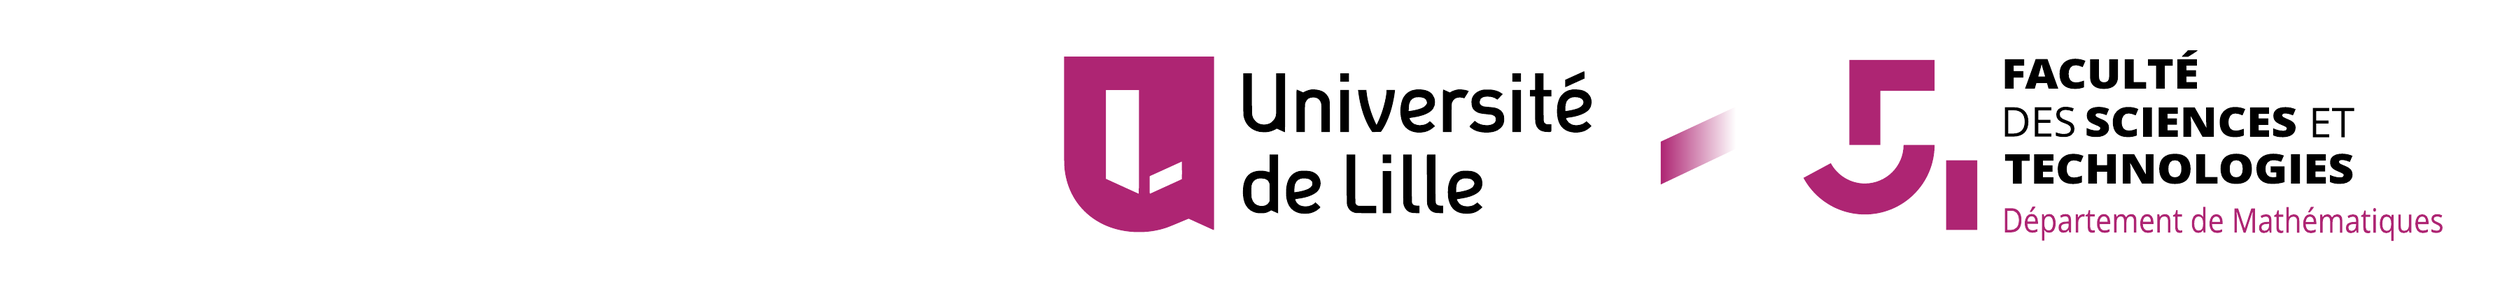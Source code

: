 % vectorisé par : Kroum Tzanev
% à partir du fichier PNG officiel
% date : 28 décembre 2014 (modifié le 2 décembre 2017)
\usetikzlibrary{svg.path}

\definecolor{hibiscusuniv}{rgb}{0.682,0.145, 0.451} % = #AE2573

\begin{tikzpicture}[x=1pt,y=1pt]
  % Logos et noms (sans zone de protection) 25.02 cm x 3.19 cm = 712pt x 90.8pt (1cm = 28.453pt)
  % \fill[yellow] (0,0) rectangle (712,90.8);

  % zone de protection = 1.36cm = 38.7pt (1cm = 28.453pt) autour du logo
  % \path (-38.7,-38.7) rectangle (750.7, 129.5);
  % J'ai réduit cette zone de protection de moitié.
  % zone de protection = 0.68cm = 19.35pt (1cm = 28.453pt) autour du logo
  \path (-19.35,-19.35) rectangle (731.35, 110.15);

  \begin{scope}[black]
    % le logo
    \fill[hibiscusuniv] svg {M0.0 63.83 c0.0 -26.84 0.03 -29.04 0.35 -31.68 1.52 -12.39 8.5 -22.41 19.45 -27.9 10.16 -5.1 23.69 -5.65 34.55 -1.42 0.77 0.3 3.09 1.26 5.15 2.12 2.06 0.87 4.0 1.68 4.3 1.8 l0.55 0.22 3.7 -1.69 c2.04 -0.93 4.94 -2.25 6.45 -2.94 1.51 -0.7 2.81 -1.28 2.88 -1.31 0.09 -0.04 0.12 8.97 0.12 44.86 l0.0 44.91 -38.75 0.0 -38.75 0.0 0.0 -26.97z m38.7 -17.14 c0.0 -21.49 -0.03 -26.9 -0.12 -26.86 -0.07 0.03 -2.76 1.25 -5.98 2.72 -3.22 1.47 -7.0 3.2 -8.4 3.84 l-2.55 1.16 -0.03 23.03 -0.02 23.02 8.55 0.0 8.55 0.0 0.0 -26.91z m22.13 -19.3 c-0.05 -0.04 -2.91 -1.36 -6.38 -2.94 -3.46 -1.58 -7.13 -3.25 -8.15 -3.72 -1.02 -0.47 -1.91 -0.87 -1.97 -0.9 -0.1 -0.04 -0.13 0.91 -0.13 4.55 l0.0 4.59 1.13 0.51 c0.61 0.28 2.76 1.26 4.77 2.17 2.01 0.92 4.93 2.25 6.5 2.97 1.57 0.71 3.17 1.44 3.55 1.62 l0.7 0.33 0.03 -4.56 c0.01 -2.5 -0.01 -4.58 -0.05 -4.62z};

    % Université de Lille
    \fill svg {M 92.53 71.68 c 0 -5.8 0.06 -10.88 0.12 -11.31 c 0.06 -0.41 0.28 -1.25 0.48 -1.86 c 1.13 -3.38 3.94 -5.81 7.61 -6.56 c 1.22 -0.25 3.54 -0.3 4.69 -0.1 c 1.1 0.19 2.53 0.68 3.54 1.23 l 0.93 0.49 l 2.01 -0.93 c 1.12 -0.52 2.06 -0.92 2.13 -0.92 c 0.05 0 0.08 6.86 0.08 15.24 l 0 15.24 l -2.28 0 l -2.28 0 l 0 -10.58 c 0 -9.14 -0.02 -10.69 -0.18 -11.32 c -0.74 -2.9 -3 -4.62 -6.06 -4.62 c -3.06 0 -5.22 1.61 -6.08 4.52 c -0.19 0.64 -0.22 1.68 -0.26 11.36 l -0.03 10.64 l -2.22 0 l -2.21 0 l 0.01 -10.52 z M 127.45 73.8 c -0.98 -0.16 -2.57 -0.7 -3.3 -1.14 l -0.65 -0.38 l -1.52 0.69 c -0.84 0.38 -1.63 0.73 -1.75 0.77 c -0.23 0.07 -0.23 -0.19 -0.23 -10.91 l 0 -10.99 l 2.15 0 l 2.16 0 l 0.03 7.3 c 0.04 7.26 0.04 7.28 0.32 7.95 c 0.74 1.85 1.93 2.63 4.04 2.64 c 1.74 0.01 2.96 -0.68 3.66 -2.09 c 0.2 -0.41 0.42 -1.07 0.48 -1.46 c 0.07 -0.41 0.12 -3.65 0.12 -7.52 l 0 -6.82 l 2.16 0 l 2.17 0 l -0.05 8.02 c -0.04 7.25 -0.06 8.08 -0.25 8.72 c -0.55 1.85 -1.93 3.52 -3.55 4.3 c -1.62 0.78 -4.31 1.19 -5.99 0.92 z M 142.68 80.04 l 0 -2.16 l 2.22 0 l 2.22 0 l 0 2.16 l 0 2.16 l -2.22 0 l -2.22 0 l 0 -2.16 z M 142.68 62.7 l 0 -10.86 l 2.22 0 l 2.22 0 l 0 10.86 l 0 10.86 l -2.22 0 l -2.22 0 l 0 -10.86 z M 151.86 73.12 c 0.49 -3.64 0.78 -5.22 1.45 -7.9 c 1.25 -4.94 3.11 -9.37 5.35 -12.7 l 0.47 -0.68 l 2.25 0.02 l 2.24 0.04 l 0.76 1.14 c 1.52 2.28 3.38 6.47 4.39 9.9 c 0.83 2.82 1.67 6.76 1.93 9.06 c 0.04 0.36 0.1 0.86 0.13 1.12 l 0.07 0.44 l -2.17 0 l -2.17 0 l -0.01 -0.5 c 0 -0.29 -0.02 -0.62 -0.05 -0.76 c -0.02 -0.13 -0.1 -0.72 -0.18 -1.32 c -0.54 -4.26 -2.54 -10.7 -4.58 -14.74 l -0.41 -0.82 l -0.58 1.24 c -2.38 5.09 -4.13 11.23 -4.57 16.04 l -0.08 0.86 l -2.15 0 l -2.15 0 l 0.06 -0.44 z M 181.44 73.78 c -2.62 -0.3 -4.8 -1.7 -6.12 -3.93 c -1.92 -3.24 -2.2 -9.23 -0.6 -13.09 c 1.46 -3.56 5.06 -5.53 9.54 -5.22 c 2.72 0.19 4.46 0.92 6.58 2.74 l 0.69 0.6 l -0.63 0.64 c -0.35 0.36 -0.95 0.92 -1.32 1.26 l -0.7 0.6 l -0.56 -0.5 c -1.09 -0.96 -2.24 -1.39 -4.06 -1.51 c -2.68 -0.18 -4.64 0.8 -5.59 2.78 c -0.19 0.41 -0.35 0.79 -0.35 0.85 c 0 0.06 0.55 0.18 1.24 0.27 c 2.89 0.35 6.05 1.19 7.77 2.06 c 2.94 1.48 4.19 3.29 4.19 6.05 c 0 2.9 -1.85 5.23 -4.79 6.05 c -1.56 0.43 -3.5 0.56 -5.29 0.35 z m 4.14 -4.31 c 1.16 -0.43 1.86 -1.34 1.86 -2.39 c -0.01 -0.85 -0.91 -1.97 -2.12 -2.6 c -1.31 -0.7 -4.13 -1.44 -6.81 -1.79 l -0.59 -0.07 l 0.08 1.65 c 0.08 1.87 0.32 2.86 0.91 3.79 c 0.4 0.61 1.28 1.27 2.11 1.54 c 1.15 0.38 3.35 0.32 4.56 -0.13 z M 203.16 73.8 c -1.04 -0.17 -2.52 -0.67 -3.26 -1.12 l -0.68 -0.42 l -1.69 0.77 c -0.92 0.42 -1.74 0.77 -1.81 0.77 c -0.08 0 -0.12 -3.55 -0.12 -10.98 l 0 -10.98 l 2.22 0 l 2.21 0 l 0.03 7.3 c 0.04 7.19 0.04 7.3 0.3 7.99 c 0.66 1.74 1.94 2.58 4 2.6 c 0.62 0.01 1.12 -0.06 1.6 -0.23 l 0.69 -0.25 l 0.51 0.81 c 1.02 1.6 1.8 2.9 1.75 2.95 c -0.02 0.01 -0.26 0.12 -0.54 0.23 c -1.25 0.48 -3.9 0.77 -5.21 0.56 z M 216.97 73.78 c -3.31 -0.37 -5.92 -2.42 -6.48 -5.12 c -0.29 -1.4 -0.08 -3.38 0.48 -4.48 c 0.38 -0.76 1.44 -1.74 2.29 -2.14 c 1.18 -0.55 2.36 -0.79 4.96 -1.01 c 2.9 -0.25 3.56 -0.41 4.15 -1.03 c 0.52 -0.54 0.68 -1.14 0.58 -2.08 c -0.18 -1.63 -1.93 -2.6 -4.73 -2.6 c -2.15 0 -4.24 0.67 -5.58 1.8 l -0.56 0.47 l -1.42 -1.43 c -1.6 -1.62 -1.57 -1.45 -0.42 -2.34 c 1.88 -1.45 4.04 -2.14 7.12 -2.27 c 3.53 -0.14 6.24 0.62 7.99 2.27 c 1.36 1.28 1.93 2.68 1.93 4.68 c 0 2.54 -1.01 4.3 -3.04 5.28 c -1.32 0.62 -2.16 0.78 -5.9 1.08 c -1.78 0.14 -2.42 0.32 -3.04 0.84 c -0.55 0.46 -0.74 0.9 -0.74 1.68 c 0 1.19 0.72 2.11 1.98 2.54 c 0.79 0.28 3.25 0.28 4.42 0 c 0.82 -0.2 1.78 -0.62 2.4 -1.08 l 0.34 -0.24 l 1.37 1.37 c 0.76 0.76 1.37 1.4 1.37 1.44 c 0 0.05 -0.36 0.34 -0.8 0.64 c -1.44 0.97 -3.16 1.52 -5.5 1.75 c -1.34 0.13 -1.79 0.13 -3.17 -0.02 z M 231.48 80.04 l 0 -2.16 l 2.22 0 l 2.22 0 l 0 2.16 l 0 2.16 l -2.22 0 l -2.22 0 l 0 -2.16 z M 231.48 62.7 l 0 -10.86 l 2.22 0 l 2.22 0 l 0 10.86 l 0 10.86 l -2.22 0 l -2.22 0 l 0 -10.86 z M 243.24 77.88 l 0 -4.32 l -1.32 0 l -1.32 0 l 0 -1.68 l 0 -1.68 l 1.32 0 l 1.32 0 l 0 -6.58 c 0 -6.17 0.01 -6.65 0.24 -7.51 c 0.3 -1.18 0.72 -1.97 1.45 -2.7 c 1.13 -1.12 2.56 -1.57 5.05 -1.57 c 1.82 0 1.68 -0.2 1.64 2.22 l -0.04 1.68 l -1.24 0.02 c -1.49 0.02 -2.06 0.28 -2.47 1.06 c -0.24 0.47 -0.25 0.66 -0.29 6.94 l -0.03 6.44 l 2.04 0 l 2.05 0 l 0 1.68 l 0 1.68 l -2.04 0 l -2.04 0 l 0 4.32 l 0 4.32 l -2.16 0 l -2.16 0 l 0 -4.32 z M 263.62 81.04 l -4.9 -2.24 l 0 -1.9 c 0 -1.06 0.05 -1.9 0.11 -1.88 c 0.05 0.02 2.29 1.03 4.97 2.26 l 4.88 2.22 l 0 1.9 c 0 1.03 -0.04 1.88 -0.08 1.88 c -0.06 0 -2.29 -1.01 -4.98 -2.24 z M 262.32 73.8 c -2.1 -0.29 -3.49 -0.95 -4.86 -2.34 c -1.14 -1.14 -1.72 -2.09 -2.21 -3.65 c -0.48 -1.5 -0.7 -2.93 -0.72 -4.94 c -0.08 -5.76 2 -9.49 6.04 -10.78 c 3.24 -1.04 7.2 -0.61 9.62 1.03 c 0.74 0.52 2.09 1.68 2.09 1.83 c 0 0.04 -0.56 0.6 -1.26 1.25 l -1.25 1.17 l -0.69 -0.56 c -0.88 -0.72 -1.69 -1.09 -2.86 -1.31 c -3.08 -0.6 -5.6 0.37 -6.7 2.57 c -0.49 1 -0.47 1.04 0.5 1.15 c 3.85 0.41 7.32 1.46 9.45 2.88 c 1.58 1.06 2.28 1.98 2.69 3.6 c 0.29 1.13 0.3 2.04 0.06 3 c -0.71 2.75 -2.5 4.33 -5.56 4.93 c -1.06 0.2 -3.43 0.3 -4.34 0.17 z m 3.92 -4.27 c 0.7 -0.22 1.51 -0.85 1.79 -1.39 c 0.26 -0.5 0.24 -1.4 -0.05 -1.97 c -0.44 -0.85 -1.45 -1.62 -2.8 -2.14 c -1.36 -0.5 -3.74 -1.06 -5.76 -1.33 l -0.58 -0.07 l 0 1.41 c 0.01 3.02 0.74 4.55 2.62 5.42 c 1.12 0.5 3.29 0.54 4.78 0.07 z M 106.2 35.57 c 0 -3.9 -0.02 -4.62 -0.17 -4.57 c -3.3 1.27 -7.39 0.99 -9.85 -0.65 c -1.38 -0.93 -2.28 -2.14 -2.95 -3.95 c -0.65 -1.78 -0.85 -3.26 -0.85 -5.88 c 0.02 -7.12 3.63 -11.03 9.92 -10.76 c 1.63 0.06 2.57 0.32 3.89 1.1 l 0.75 0.44 l 1.41 -0.62 c 0.77 -0.35 1.57 -0.71 1.79 -0.79 l 0.38 -0.17 l 0 15.24 l 0 15.24 l -2.16 0 l -2.16 0 l 0 -4.63 z m -2.22 -8.09 c 0.62 -0.2 0.96 -0.41 1.39 -0.84 c 0.83 -0.83 0.85 -1.04 0.81 -6.24 l -0.04 -4.38 l -0.36 -0.65 c -0.78 -1.41 -2.51 -2.1 -4.57 -1.82 c -2.26 0.31 -3.77 1.73 -4.31 4.01 c -0.22 0.92 -0.25 5.73 -0.05 6.7 c 0.39 1.77 1.47 2.92 3.23 3.41 c 0.86 0.24 2.92 0.13 3.9 -0.19 z M 121.27 31.56 c -4.16 -1.06 -6.39 -4.49 -6.62 -10.14 c -0.27 -6.38 2.04 -10.34 6.73 -11.59 c 1.42 -0.39 4.62 -0.39 6 0 c 1.1 0.3 2.21 0.79 3.02 1.34 c 0.88 0.6 1.97 1.57 1.94 1.73 c -0.03 0.07 -0.59 0.66 -1.28 1.31 l -1.22 1.19 l -0.54 -0.51 c -0.72 -0.66 -2.03 -1.27 -3.08 -1.45 c -0.5 -0.08 -1.38 -0.12 -2.07 -0.1 c -1.91 0.1 -3.07 0.66 -4.05 1.96 c -0.58 0.76 -0.93 1.6 -0.71 1.73 c 0.08 0.06 0.67 0.15 1.31 0.24 c 4.78 0.59 8.48 2.03 10.3 4.01 c 0.71 0.78 1.08 1.51 1.31 2.59 c 0.75 3.51 -1.23 6.63 -4.83 7.58 c -1.43 0.39 -4.89 0.45 -6.21 0.11 z m 4.92 -4.01 c 0.75 -0.23 1.54 -0.79 1.85 -1.31 c 0.29 -0.46 0.32 -1.46 0.07 -2.06 c -0.24 -0.56 -1.08 -1.34 -1.91 -1.76 c -1.39 -0.7 -4.34 -1.48 -6.55 -1.72 l -0.77 -0.08 l 0.06 1.71 c 0.09 2.02 0.34 2.97 1.04 3.89 c 0.48 0.62 1.36 1.19 2.28 1.45 c 0.73 0.22 3.09 0.15 3.93 -0.12 z M 145.94 27.34 c 0.04 -12.14 0.05 -12.92 0.27 -13.54 c 0.71 -2.1 1.88 -3.25 3.87 -3.77 c 0.62 -0.15 1.59 -0.19 5.91 -0.19 l 5.17 0 l 0 1.86 l 0 1.86 l -4.52 0 c -2.62 0 -4.72 0.05 -4.97 0.12 c -0.51 0.14 -0.99 0.62 -1.18 1.19 c -0.09 0.29 -0.13 3.89 -0.13 12.86 l 0 12.47 l -2.22 0 l -2.22 0 l 0.02 -12.86 z M 164.52 37.98 l 0 -2.22 l 2.16 0 l 2.16 0 l 0 2.22 l 0 2.22 l -2.16 0 l -2.16 0 l 0 -2.22 z M 164.52 20.7 l 0 -10.86 l 2.16 0 l 2.16 0 l 0 10.86 l 0 10.86 l -2.16 0 l -2.16 0 l 0 -10.86 z M 175.1 27.46 c 0.04 -11.76 0.06 -12.82 0.26 -13.47 c 0.32 -1.09 0.9 -2.06 1.59 -2.7 c 1.23 -1.11 2.33 -1.45 4.81 -1.45 l 1.72 0 l 0 1.91 l 0 1.89 l -1.25 0.06 c -1.49 0.08 -2.03 0.29 -2.4 1.01 c -0.25 0.47 -0.25 0.6 -0.29 12.99 l -0.02 12.5 l -2.22 0 l -2.23 0 l 0.03 -12.74 z M 187.37 40.04 c -0.04 -0.09 -0.04 -5.83 -0.01 -12.75 c 0.03 -11.67 0.04 -12.64 0.25 -13.31 c 0.32 -1.1 0.89 -2.05 1.58 -2.69 c 1.21 -1.1 2.35 -1.45 4.81 -1.45 l 1.72 0 l 0 1.91 l 0 1.89 l -1.22 0.06 c -1.28 0.06 -1.76 0.21 -2.18 0.68 c -0.56 0.61 -0.55 0.43 -0.56 13.5 l 0 12.32 l -2.16 0 c -1.69 0 -2.18 -0.04 -2.23 -0.16 z M 205.02 31.61 c -1.16 -0.25 -2.86 -1.11 -3.68 -1.85 c -1.38 -1.24 -2.36 -3.11 -2.87 -5.53 c -0.36 -1.68 -0.4 -5.27 -0.07 -6.83 c 0.88 -4.27 2.91 -6.64 6.5 -7.57 c 1.34 -0.36 4.37 -0.39 5.76 -0.06 c 1.79 0.41 2.94 1.02 4.49 2.35 l 0.87 0.76 l -1.29 1.22 l -1.31 1.22 l -0.84 -0.64 c -1.31 -1 -2.5 -1.36 -4.5 -1.36 c -2.42 0 -4.06 0.94 -4.94 2.83 c -0.21 0.43 -0.34 0.82 -0.29 0.85 c 0.03 0.04 0.77 0.17 1.62 0.29 c 4.77 0.67 8.1 1.96 9.97 3.85 c 1.82 1.85 2.08 5.22 0.58 7.56 c -0.81 1.28 -2.31 2.3 -4.02 2.75 c -1.28 0.35 -4.72 0.43 -5.98 0.16 z m 4.92 -4.13 c 1.31 -0.49 2.1 -1.61 1.91 -2.65 c -0.35 -1.86 -2.57 -3.06 -7.19 -3.9 c -0.53 -0.1 -1.25 -0.21 -1.58 -0.24 l -0.64 -0.07 l 0 1.11 c 0.01 3.58 0.96 5.25 3.36 5.94 c 0.86 0.27 3.24 0.15 4.14 -0.19 z};
  \end{scope}

  % le trait dégradé
  \shade[left color=hibiscusuniv] svg{M 308.12 46.83 v -22.14 l 38.66 18.39 v 21.79 z};

  \begin{scope}[black]
    % Logo de la faculté
    \fill[hibiscusuniv] svg{M 455.46 1.15 h 16 v 36 h -16 z M 405.46 45.15 v 44 h 44 v -16 h -28 v -28 z M 433.46 45.15 c 0.01 0 0.01 0 0 0 c 0 -11.04 -8.95 -20 -20 -20 c -7.34 0.01 -14.1 4.05 -17.58 10.52 l -14.09 -7.6 c 6.28 -11.65 18.44 -18.91 31.67 -18.92 c 19.89 0 36 16.12 36 36 l -16 0 z};
    % FACULTÉ DES SCIENCES ET TECHNOLOGIES
    \fill svg {M 490.26 74.33 h -4.47 v 15.17 h 9.93 v -3.29 h -5.46 v -2.9 h 5.03 v -3.29 h -5.03 v -5.69 z m 18.06 0 l -0.82 2.84 h -5.46 l -0.85 -2.84 h -4.99 l 5.48 15.23 h 6.06 l 5.55 -15.23 h -4.97 z m -1.77 6.21 l -0.72 2.49 q -0.26 0.83 -0.62 2.14 t -0.48 1.89 q -0.11 -0.52 -0.42 -1.74 q -0.3 -1.21 -1.35 -4.78 h 3.57 z m 15.58 5.82 q -1.62 0 -2.53 -1.2 q -0.91 -1.19 -0.9 -3.3 q 0 -4.38 3.68 -4.38 q 1.11 0 2.16 0.28 q 1.04 0.28 2.1 0.67 v -3.46 q -2.11 -0.84 -4.76 -0.84 q -3.81 0 -5.84 1.99 t -2.03 5.76 q 0 2.36 0.97 4.14 q 0.98 1.78 2.81 2.74 q 1.85 0.96 4.34 0.96 q 2.72 0 5.21 -1.06 l -1.39 -3.23 q -0.93 0.39 -1.86 0.66 t -2 0.27 z m 22.06 3.14 v -9.13 q 0 -2.98 -1.87 -4.62 q -1.86 -1.63 -5.38 -1.63 q -3.44 0 -5.29 1.59 q -1.84 1.59 -1.84 4.57 v 9.22 h 4.57 v -8.9 q 0 -1.61 0.67 -2.34 q 0.67 -0.73 1.97 -0.72 q 1.39 0 2.01 0.71 q 0.64 0.73 0.64 2.37 v 8.88 h 4.54 z m 3.55 -15.17 v 15.17 h 4.54 v -11.86 h 6.47 v -3.31 h -11.01 z m 20.65 0 h -4.54 v 11.82 h -4.1 v 3.35 h 12.73 v -3.35 h -4.09 v -11.82 z m 16.49 0 h -9.97 v 15.17 h 9.98 v -3.29 h -5.43 v -2.39 h 5.03 v -3.29 h -5.03 v -2.86 h 5.44 v -3.34 z m -7.63 16.38 v 0.3 q 1.77 1.71 2.24 2.21 q 0.48 0.5 0.79 0.9 h 4.92 v -0.22 q -0.92 -0.67 -2.53 -1.7 q -1.61 -1.03 -2.44 -1.5 h -2.98 z m -79.36 -33.52 q 0 -3.76 -2.04 -5.75 q -2.03 -1.98 -5.87 -1.98 h -4.2 v 15.17 h 4.65 q 3.54 0 5.5 -1.96 q 1.96 -1.96 1.96 -5.48 z m -1.87 -0.06 q 0 2.97 -1.49 4.47 q -1.48 1.5 -4.42 1.51 h -2.57 v -12.12 h 2.15 q 3.15 0 4.74 1.54 q 1.59 1.55 1.59 4.59 z m 13.7 -7.67 h -8.46 v 15.17 h 8.46 v -1.57 h -6.69 v -4.89 h 6.29 v -1.55 h -6.29 v -5.58 h 6.69 v -1.57 z m 11.93 4.04 q 0 -2 -1.45 -3.12 t -3.94 -1.12 q -2.7 0 -4.15 0.69 v 1.7 q 0.93 -0.39 2.03 -0.62 q 1.1 -0.23 2.18 -0.23 q 1.76 0 2.66 0.67 q 0.89 0.68 0.89 1.86 q 0 0.79 -0.32 1.29 q -0.31 0.51 -1.06 0.93 q -0.74 0.43 -2.25 0.97 q -2.12 0.76 -3.03 1.79 q -0.9 1.04 -0.9 2.71 q 0 1.75 1.32 2.79 q 1.32 1.04 3.49 1.04 q 2.26 0 4.16 -0.83 l -0.55 -1.53 q -1.87 0.79 -3.65 0.78 q -1.4 0 -2.19 -0.6 q -0.79 -0.6 -0.79 -1.67 q 0 -0.79 0.29 -1.3 q 0.29 -0.5 0.98 -0.92 q 0.7 -0.41 2.12 -0.92 q 2.39 -0.86 3.28 -1.83 q 0.91 -0.98 0.91 -2.53 z m 17.89 0.57 q 0 -1.41 -0.78 -2.51 q -0.78 -1.09 -2.25 -1.7 q -1.47 -0.61 -3.45 -0.61 q -1.65 0 -2.77 0.21 q -1.12 0.22 -2.33 0.74 v 3.66 q 1.28 -0.61 2.66 -0.95 q 1.38 -0.34 2.53 -0.34 q 0.99 0 1.46 0.31 q 0.46 0.32 0.46 0.82 q 0 0.31 -0.19 0.54 q -0.18 0.24 -0.6 0.48 q -0.41 0.23 -2.2 0.97 q -1.62 0.67 -2.44 1.3 q -0.81 0.63 -1.2 1.45 q -0.39 0.82 -0.39 1.94 q 0 2.09 1.66 3.27 q 1.66 1.17 4.57 1.17 q 2.57 0 5.24 -1.09 l -1.37 -3.17 q -2.32 0.97 -4.01 0.97 q -0.87 0 -1.27 -0.28 t -0.4 -0.7 q 0 -0.45 0.5 -0.8 q 0.51 -0.36 2.73 -1.29 q 2.14 -0.88 2.96 -1.9 q 0.83 -1.01 0.83 -2.54 z m 9.95 7.41 q -1.59 0 -2.49 -1.2 q -0.89 -1.19 -0.89 -3.3 q 0 -4.38 3.63 -4.38 q 1.1 0 2.12 0.28 t 2.07 0.67 v -3.47 q -2.07 -0.84 -4.68 -0.84 q -3.74 0 -5.74 1.99 q -1.99 1.99 -1.99 5.76 q 0 2.35 0.96 4.14 q 0.98 1.78 2.79 2.74 q 1.82 0.96 4.28 0.96 q 2.68 0 5.13 -1.07 l -1.37 -3.23 q -0.91 0.39 -1.83 0.66 q -0.91 0.27 -1.96 0.27 z m 7.66 -12.02 v 15.17 h 4.49 v -15.17 h -4.49 z m 17.87 0 h -9.82 v 15.17 h 9.82 v -3.29 h -5.35 v -2.39 h 4.96 v -3.29 h -4.96 v -2.87 h 5.35 v -3.34 z m 18.65 0 h -5.86 l -6.04 10.69 h -0.11 q 0.22 -2.52 0.22 -3.85 v -6.84 h -3.96 v 15.17 h 5.84 l 6.02 -10.54 h 0.07 q -0.15 2.29 -0.15 3.68 v 6.86 h 3.98 v -15.17 z m 10.94 12.03 q -1.6 0 -2.49 -1.21 q -0.89 -1.19 -0.89 -3.3 q 0 -4.38 3.64 -4.37 q 1.1 0 2.13 0.28 q 1.03 0.28 2.07 0.67 v -3.47 q -2.07 -0.84 -4.68 -0.84 q -3.74 0 -5.74 1.99 q -1.99 1.99 -1.99 5.76 q 0 2.35 0.96 4.14 q 0.97 1.78 2.78 2.74 q 1.82 0.96 4.28 0.96 q 2.68 0 5.13 -1.07 l -1.37 -3.23 q -0.91 0.39 -1.83 0.66 t -1.97 0.27 z m 17.48 -12.03 h -9.82 v 15.17 h 9.82 v -3.29 h -5.35 v -2.39 h 4.95 v -3.29 h -4.95 v -2.86 h 5.35 v -3.34 z m 13.71 4.6 q 0 -1.41 -0.78 -2.51 q -0.78 -1.09 -2.25 -1.7 q -1.47 -0.61 -3.45 -0.61 q -1.65 0 -2.77 0.21 q -1.12 0.22 -2.33 0.74 v 3.66 q 1.28 -0.61 2.66 -0.95 q 1.38 -0.34 2.53 -0.34 q 1 0 1.46 0.31 q 0.47 0.32 0.47 0.82 q 0 0.31 -0.19 0.54 q -0.18 0.24 -0.6 0.48 q -0.4 0.23 -2.19 0.97 q -1.61 0.67 -2.43 1.3 q -0.8 0.63 -1.2 1.45 q -0.38 0.82 -0.38 1.94 q 0 2.09 1.67 3.27 q 1.67 1.17 4.57 1.17 q 2.57 0 5.24 -1.09 l -1.37 -3.17 q -2.32 0.97 -4 0.97 q -0.87 0 -1.27 -0.28 t -0.39 -0.7 q 0 -0.45 0.5 -0.8 q 0.51 -0.36 2.74 -1.29 q 2.14 -0.88 2.97 -1.9 q 0.84 -1.01 0.84 -2.54 z m 17.31 -4.81 h -8.46 v 15.17 h 8.46 v -1.57 h -6.69 v -4.89 h 6.29 v -1.55 h -6.29 v -5.59 h 6.7 v -1.57 z m 8.04 0 h -1.76 v 13.6 h -4.81 v 1.57 h 11.38 v -1.57 h -4.8 v -13.6 z m -166.81 -23.99 h -4.49 v 11.81 h -4.06 v 3.36 h 12.6 v -3.35 h -4.05 v -11.82 z m 16.32 0 h -9.87 v 15.17 h 9.87 v -3.29 h -5.38 v -2.39 h 4.98 v -3.29 h -4.98 v -2.86 h 5.38 v -3.34 z m 10.32 12.02 q -1.6 0 -2.5 -1.2 q -0.9 -1.19 -0.9 -3.3 q 0 -4.37 3.65 -4.37 q 1.1 0 2.14 0.28 t 2.08 0.68 v -3.46 q -2.08 -0.84 -4.71 -0.84 q -3.76 0 -5.78 1.99 q -2 1.99 -2 5.76 q 0 2.36 0.97 4.14 q 0.98 1.79 2.8 2.74 q 1.83 0.97 4.3 0.97 q 2.7 0 5.16 -1.07 l -1.37 -3.22 q -0.92 0.4 -1.84 0.67 t -1.98 0.27 z m 21.95 -12.03 h -4.52 v 6.19 h -5.22 v -6.19 h -4.52 v 15.17 h 4.52 v -5.62 h 5.22 v 5.62 h 4.51 v -15.17 z m 19.41 0 h -5.89 l -6.07 10.69 h -0.1 q 0.22 -2.52 0.22 -3.85 v -6.84 h -3.98 v 15.17 h 5.87 l 6.05 -10.54 h 0.07 q -0.16 2.29 -0.16 3.68 v 6.86 h 4.01 v -15.17 z m 19.15 7.61 q 0 -3.83 -2.06 -5.82 q -2.06 -1.99 -6.02 -2 q -3.91 0 -6.01 2.01 q -2.08 2 -2.08 5.83 q 0 3.79 2.07 5.78 q 2.08 2.01 6.04 2.01 q 3.97 0 6.01 -1.98 q 2.05 -1.98 2.05 -5.82 z m -11.44 0 q 0 -4.4 3.36 -4.4 q 1.71 0 2.52 1.07 q 0.83 1.07 0.83 3.33 q 0 2.27 -0.84 3.36 q -0.83 1.09 -2.49 1.09 q -3.38 0 -3.38 -4.45 z m 14.45 -7.6 v 15.17 h 4.49 v -11.86 h 6.4 v -3.31 h -10.89 z m 28.66 7.6 q 0 -3.83 -2.06 -5.82 q -2.06 -1.99 -6.03 -1.99 q -3.91 0 -6 2.01 q -2.09 2 -2.09 5.83 q 0 3.79 2.07 5.78 q 2.08 2.01 6.04 2.01 q 3.97 0 6.01 -1.98 q 2.04 -1.98 2.04 -5.82 z m -11.45 0 q 0 -4.4 3.36 -4.4 q 1.71 0 2.52 1.07 q 0.83 1.07 0.83 3.33 q 0 2.27 -0.84 3.35 q -0.83 1.09 -2.49 1.09 q -3.38 0 -3.38 -4.44 z m 21.12 1.28 h 7.18 v -8.18 q -2.92 -0.91 -6.43 -0.91 q -3.84 0 -5.94 2.04 q -2.09 2.04 -2.1 5.8 q 0 3.68 2.3 5.72 q 2.3 2.05 6.44 2.05 q 1.57 0 2.96 -0.27 q 1.4 -0.27 2.44 -0.68 l -1.42 -3.21 q -1.79 0.81 -3.94 0.81 q -1.96 0 -3.05 -1.17 q -1.07 -1.16 -1.07 -3.33 q 0 -2.13 0.97 -3.25 q 0.98 -1.11 2.81 -1.11 q 1 0 1.84 0.18 v 2.36 h -2.97 v 3.16 z m 10.56 -8.88 v 15.17 h 4.52 v -15.17 h -4.52 z m 17.97 0 h -9.87 v 15.17 h 9.87 v -3.29 h -5.38 v -2.39 h 4.98 v -3.29 h -4.98 v -2.86 h 5.38 v -3.34 z m 13.78 4.6 q 0 -1.41 -0.78 -2.51 q -0.79 -1.09 -2.27 -1.7 q -1.48 -0.6 -3.47 -0.6 q -1.66 0 -2.79 0.21 q -1.13 0.22 -2.35 0.75 v 3.65 q 1.28 -0.6 2.67 -0.94 q 1.39 -0.33 2.55 -0.33 q 1 0 1.46 0.31 q 0.46 0.33 0.46 0.82 q 0 0.31 -0.2 0.54 q -0.19 0.24 -0.61 0.48 q -0.41 0.24 -2.21 0.98 q -1.63 0.68 -2.45 1.31 q -0.81 0.63 -1.21 1.45 q -0.39 0.82 -0.39 1.94 q 0 2.1 1.67 3.27 t 4.59 1.17 q 2.58 0 5.27 -1.08 l -1.38 -3.16 q -2.33 0.98 -4.02 0.98 q -0.87 0 -1.27 -0.28 t -0.39 -0.7 q 0 -0.44 0.5 -0.8 q 0.51 -0.35 2.75 -1.28 q 2.15 -0.88 2.98 -1.9 q 0.84 -1 0.84 -2.54 z};
    % Département de Mathématiques
    \fill[hibiscusuniv] svg{M 494.31 6.23 q 0 -3.09 -1.44 -4.73 q -1.43 -1.63 -4.12 -1.63 h -2.96 v 12.49 h 3.27 q 2.49 0 3.87 -1.62 q 1.38 -1.61 1.38 -4.51 z m -1.31 -0.05 q 0 2.44 -1.05 3.68 q -1.05 1.24 -3.12 1.24 h -1.8 v -9.98 h 1.52 q 2.22 0 3.34 1.28 q 1.11 1.28 1.11 3.78 z m 6.89 -6.49 q -1.77 0 -2.81 1.27 q -1.02 1.26 -1.02 3.51 q 0 2.26 0.95 3.6 q 0.96 1.33 2.56 1.33 q 1.5 0 2.38 -1.16 q 0.88 -1.16 0.88 -3.05 v -0.9 h -5.51 q 0.04 -1.65 0.71 -2.51 q 0.68 -0.86 1.91 -0.86 q 1.3 0 2.56 0.63 v -1.26 q -0.64 -0.33 -1.22 -0.46 q -0.57 -0.15 -1.38 -0.15 z m -0.33 8.52 q -0.96 0 -1.54 -0.74 q -0.57 -0.73 -0.67 -2.03 h 4.18 q 0 1.34 -0.51 2.05 q -0.51 0.72 -1.46 0.72 z m -0.9 2.47 q 0.35 0.53 0.75 1.28 q 0.41 0.75 0.65 1.31 h 1.47 v -0.18 q -0.32 -0.56 -0.96 -1.37 q -0.64 -0.81 -1.1 -1.26 h -0.81 v 0.22 z m 9.95 -10.99 q -0.78 0 -1.43 0.34 q -0.64 0.34 -1.08 1.04 h -0.09 q 0.09 -0.82 0.09 -1.56 v -3.86 h -1.22 v 13.58 h 0.99 l 0.17 -1.28 h 0.06 q 0.47 0.77 1.08 1.11 q 0.62 0.34 1.43 0.34 q 1.59 0 2.45 -1.27 q 0.87 -1.27 0.87 -3.58 q 0 -2.31 -0.88 -3.59 q -0.88 -1.27 -2.44 -1.27 z m -0.18 8.5 q -1.23 0 -1.77 -0.79 t -0.56 -2.53 v -0.32 q 0 -1.97 0.56 -2.83 q 0.56 -0.84 1.8 -0.84 q 1.03 0 1.62 0.98 q 0.59 0.98 0.59 2.71 q 0 1.75 -0.59 2.68 q -0.59 0.94 -1.65 0.94 z m 10.54 -8.33 l -0.24 1.34 h -0.06 q -0.6 -0.88 -1.19 -1.2 q -0.59 -0.31 -1.48 -0.31 q -1.19 0 -1.87 0.72 q -0.67 0.72 -0.67 2.04 q 0 2.83 3.87 2.97 l 1.36 0.05 v 0.58 q 0 1.1 -0.41 1.62 q -0.4 0.53 -1.29 0.53 q -1 0 -2.27 -0.72 l -0.37 1.08 q 0.6 0.37 1.3 0.59 q 0.71 0.21 1.42 0.21 q 1.43 0 2.12 -0.74 q 0.7 -0.75 0.7 -2.39 v -6.39 h -0.89 z m -2.74 1 q 1.13 0 1.78 0.72 q 0.65 0.73 0.65 2.04 v 0.84 l -1.22 -0.06 q -1.45 -0.06 -2.09 -0.53 q -0.64 -0.46 -0.64 -1.44 q 0 -0.77 0.39 -1.17 q 0.4 -0.4 1.11 -0.4 z m 9.79 8.53 q 0.53 0 0.95 -0.1 l -0.16 -1.32 q -0.5 0.13 -0.88 0.13 q -0.97 0 -1.67 -0.92 q -0.69 -0.93 -0.68 -2.3 v -5.03 h -1.21 v 9.37 h 1 l 0.14 -1.74 h 0.05 q 0.45 0.91 1.08 1.41 q 0.63 0.49 1.38 0.49 z m 5.03 -8.54 q 0.32 0 0.62 0.05 q 0.3 0.06 0.48 0.12 v -1.08 q -0.2 -0.11 -0.58 -0.18 q -0.38 -0.08 -0.69 -0.08 q -2.32 0 -2.32 2.86 v 5.57 h -1.15 v 0.69 l 1.15 0.59 l 0.51 2 h 0.7 v -2.17 h 2.32 v -1.1 h -2.32 v -5.52 q 0 -0.85 0.34 -1.3 q 0.35 -0.45 0.95 -0.45 z m 6.08 -1.17 q -1.77 0 -2.8 1.26 q -1.02 1.26 -1.02 3.51 q 0 2.26 0.95 3.6 q 0.96 1.33 2.57 1.33 q 1.51 0 2.38 -1.16 q 0.88 -1.16 0.88 -3.05 v -0.9 h -5.51 q 0.04 -1.65 0.71 -2.51 q 0.68 -0.86 1.91 -0.86 q 1.3 0 2.56 0.63 v -1.26 q -0.64 -0.33 -1.22 -0.46 q -0.57 -0.15 -1.38 -0.15 z m -0.33 8.52 q -0.96 0 -1.54 -0.74 q -0.57 -0.73 -0.67 -2.03 h 4.18 q 0 1.34 -0.51 2.05 q -0.51 0.72 -1.46 0.72 z m 15.53 -8.35 v 6.09 q 0 1.12 -0.41 1.68 q -0.41 0.56 -1.27 0.56 q -1.13 0 -1.67 -0.76 t -0.54 -2.34 v -5.23 h -1.21 v 6.09 q 0 1.12 -0.41 1.68 q -0.41 0.56 -1.28 0.56 q -1.14 0 -1.67 -0.8 q -0.53 -0.79 -0.52 -2.62 v -4.91 h -1.22 v 9.36 h 0.99 l 0.2 -1.28 h 0.06 q 0.35 0.68 0.97 1.07 q 0.63 0.38 1.41 0.38 q 1.88 0 2.46 -1.59 h 0.06 q 0.36 0.74 1.04 1.17 q 0.68 0.43 1.55 0.42 q 1.36 0 2.03 -0.82 q 0.68 -0.81 0.68 -2.6 v -6.11 h -1.21 z m 7.08 -0.17 q -1.77 0 -2.8 1.26 q -1.02 1.26 -1.03 3.51 q 0 2.26 0.95 3.6 q 0.96 1.33 2.57 1.33 q 1.51 0 2.38 -1.16 q 0.88 -1.16 0.88 -3.05 v -0.9 h -5.51 q 0.04 -1.65 0.71 -2.51 q 0.68 -0.86 1.91 -0.86 q 1.3 0 2.56 0.63 v -1.26 q -0.64 -0.33 -1.22 -0.46 q -0.57 -0.15 -1.38 -0.15 z m -0.32 8.52 q -0.97 0 -1.55 -0.73 q -0.57 -0.73 -0.67 -2.04 h 4.18 q 0 1.34 -0.51 2.05 q -0.52 0.72 -1.46 0.72 z m 10.8 -8.35 v 6.06 q 0 1.14 -0.45 1.71 q -0.45 0.56 -1.4 0.56 q -1.26 0 -1.84 -0.79 q -0.59 -0.8 -0.59 -2.62 v -4.92 h -1.22 v 9.37 h 0.98 l 0.19 -1.28 h 0.06 q 0.37 0.69 1.04 1.06 q 0.67 0.38 1.49 0.39 q 1.44 0 2.17 -0.82 q 0.73 -0.81 0.73 -2.61 v -6.11 h -1.21 z m 6.28 1 q 0.32 0 0.62 0.05 q 0.3 0.06 0.47 0.12 v -1.08 q -0.2 -0.11 -0.59 -0.18 q -0.38 -0.08 -0.69 -0.08 q -2.32 0 -2.32 2.86 v 5.57 h -1.15 v 0.69 l 1.14 0.59 l 0.51 2 h 0.7 v -2.17 h 2.32 v -1.11 h -2.33 v -5.52 q 0 -0.85 0.34 -1.3 q 0.34 -0.45 0.94 -0.45 z m 12.03 0.26 h -0.07 q -0.84 -1.43 -2.52 -1.43 q -1.57 0 -2.45 1.26 q -0.87 1.26 -0.87 3.57 q 0 2.32 0.87 3.6 q 0.87 1.28 2.44 1.28 q 1.63 0 2.49 -1.38 h 0.09 l -0.05 0.67 l -0.03 0.66 v 3.82 h 1.21 v -13.3 h -0.99 l -0.16 1.26 z m -2.43 -0.24 q 1.24 0 1.79 0.79 q 0.56 0.79 0.56 2.55 v 0.3 q 0 1.99 -0.57 2.83 q -0.57 0.85 -1.81 0.85 q -1.07 0 -1.64 -0.98 q -0.56 -0.97 -0.56 -2.74 q 0 -1.8 0.56 -2.71 q 0.56 -0.92 1.65 -0.92 z m 9.53 -1.19 q -1.78 0 -2.81 1.26 q -1.02 1.26 -1.02 3.52 q 0 2.26 0.95 3.59 q 0.95 1.33 2.56 1.33 q 1.5 0 2.38 -1.16 q 0.87 -1.16 0.87 -3.05 v -0.9 h -5.51 q 0.03 -1.65 0.71 -2.51 q 0.68 -0.86 1.9 -0.86 q 1.29 0 2.56 0.63 v -1.26 q -0.65 -0.33 -1.22 -0.46 q -0.57 -0.15 -1.38 -0.15 z m -0.33 8.52 q -0.97 0 -1.54 -0.73 q -0.57 -0.73 -0.68 -2.04 h 4.18 q 0 1.34 -0.51 2.05 q -0.51 0.72 -1.46 0.72 z m 14.12 -8.35 l -3.62 11.08 h -0.06 q 0.1 -1.31 0.1 -3.12 v -7.94 h -1.15 v 12.48 h 1.87 l 3.38 -10.31 h 0.05 l 3.41 10.31 h 1.85 v -12.5 h -1.24 v 8.05 q 0 1.38 0.1 3 h -0.06 l -3.65 -11.06 h -1 z m 13.5 0 l -0.24 1.33 h -0.06 q -0.6 -0.88 -1.2 -1.2 q -0.59 -0.31 -1.49 -0.31 q -1.19 0 -1.87 0.72 q -0.67 0.72 -0.67 2.04 q 0 2.83 3.88 2.97 l 1.35 0.05 v 0.58 q 0 1.1 -0.41 1.62 q -0.4 0.53 -1.29 0.53 q -1 0 -2.27 -0.72 l -0.38 1.08 q 0.59 0.37 1.29 0.59 q 0.71 0.21 1.42 0.21 q 1.43 0 2.11 -0.74 q 0.7 -0.75 0.7 -2.39 v -6.39 h -0.9 z m -2.74 1 q 1.13 0 1.77 0.73 q 0.65 0.73 0.65 2.03 v 0.85 l -1.21 -0.06 q -1.45 -0.06 -2.09 -0.53 q -0.64 -0.46 -0.64 -1.44 q 0 -0.77 0.39 -1.17 q 0.4 -0.4 1.12 -0.41 z m 8.72 0 q 0.32 0 0.62 0.05 q 0.3 0.06 0.47 0.12 v -1.08 q -0.2 -0.11 -0.59 -0.18 q -0.38 -0.08 -0.69 -0.08 q -2.32 0 -2.32 2.87 v 5.57 h -1.15 v 0.68 l 1.14 0.59 l 0.51 2 h 0.7 v -2.17 h 2.32 v -1.1 h -2.32 v -5.52 q 0 -0.85 0.34 -1.3 q 0.34 -0.45 0.94 -0.45 z m 8.17 -1 v 6.06 q 0 1.15 -0.45 1.71 q -0.45 0.56 -1.4 0.56 q -1.26 0 -1.85 -0.8 q -0.58 -0.8 -0.58 -2.63 v -4.9 h -1.21 v 13.29 h 1.21 v -4.02 q 0 -0.73 -0.06 -1.2 h 0.07 q 0.35 0.68 1.01 1.06 q 0.66 0.39 1.51 0.39 q 1.46 0 2.19 -0.82 q 0.74 -0.81 0.74 -2.59 v -6.11 h -1.21 z m 7.07 -0.17 q -1.78 0 -2.81 1.26 q -1.02 1.26 -1.02 3.51 q 0 2.26 0.95 3.6 q 0.95 1.33 2.56 1.33 q 1.5 0 2.38 -1.16 q 0.87 -1.16 0.87 -3.05 v -0.9 h -5.51 q 0.03 -1.65 0.71 -2.51 q 0.67 -0.86 1.9 -0.86 q 1.29 0 2.55 0.63 v -1.26 q -0.64 -0.33 -1.22 -0.46 q -0.57 -0.15 -1.38 -0.15 z m -0.33 8.52 q -0.97 0 -1.54 -0.73 q -0.57 -0.73 -0.67 -2.04 h 4.18 q 0 1.34 -0.51 2.05 q -0.52 0.72 -1.46 0.72 z m -0.9 2.47 q 0.35 0.53 0.75 1.28 q 0.41 0.75 0.64 1.31 h 1.47 v -0.18 q -0.32 -0.56 -0.96 -1.37 q -0.64 -0.81 -1.11 -1.25 h -0.81 v 0.22 z m 16.42 -10.82 v 6.09 q 0 1.12 -0.41 1.68 q -0.41 0.56 -1.27 0.56 q -1.13 0 -1.67 -0.76 t -0.54 -2.34 v -5.23 h -1.21 v 6.09 q 0 1.12 -0.41 1.68 q -0.41 0.56 -1.28 0.56 q -1.14 0 -1.67 -0.8 q -0.53 -0.79 -0.53 -2.62 v -4.91 h -1.22 v 9.37 h 0.99 l 0.2 -1.29 h 0.05 q 0.35 0.68 0.97 1.07 q 0.63 0.38 1.4 0.39 q 1.87 0 2.45 -1.59 h 0.06 q 0.36 0.74 1.03 1.16 q 0.68 0.43 1.55 0.43 q 1.36 0 2.03 -0.82 q 0.68 -0.81 0.68 -2.61 v -6.11 h -1.21 z m 8.62 0 l -0.24 1.33 h -0.06 q -0.6 -0.88 -1.2 -1.2 q -0.6 -0.31 -1.49 -0.31 q -1.19 0 -1.87 0.72 q -0.67 0.72 -0.67 2.04 q 0 2.83 3.88 2.97 l 1.36 0.05 v 0.58 q 0 1.1 -0.41 1.62 q -0.4 0.53 -1.29 0.53 q -1 0 -2.27 -0.72 l -0.37 1.08 q 0.59 0.37 1.29 0.59 q 0.71 0.21 1.41 0.21 q 1.43 0 2.12 -0.74 q 0.69 -0.75 0.69 -2.39 v -6.39 h -0.9 z m -2.74 1 q 1.13 0 1.77 0.73 q 0.65 0.73 0.65 2.03 v 0.85 l -1.21 -0.06 q -1.45 -0.06 -2.09 -0.53 q -0.64 -0.46 -0.64 -1.44 q 0 -0.77 0.39 -1.17 q 0.4 -0.4 1.11 -0.41 z m 8.72 0 q 0.32 0 0.62 0.05 q 0.3 0.06 0.47 0.12 v -1.08 q -0.2 -0.11 -0.58 -0.18 q -0.38 -0.08 -0.69 -0.08 q -2.32 0 -2.32 2.87 v 5.57 h -1.11 v 0.68 l 1.14 0.59 l 0.51 2 h 0.7 v -2.17 h 2.33 v -1.1 h -2.32 v -5.52 q 0 -0.85 0.34 -1.3 q 0.34 -0.45 0.94 -0.45 z m 3.91 -1 h -1.22 v 9.37 h 1.21 v -9.37 z m -1.31 11.9 q 0 0.48 0.2 0.71 q 0.2 0.23 0.51 0.23 q 0.29 0 0.5 -0.23 q 0.21 -0.23 0.21 -0.71 q 0 -0.48 -0.21 -0.72 q -0.21 -0.23 -0.51 -0.23 q -0.3 0 -0.51 0.23 q -0.2 0.24 -0.2 0.72 z m 6.92 -10.89 q 1.21 0 1.76 0.76 t 0.59 2.57 v 0.31 q 0 1.97 -0.57 2.83 t -1.81 0.87 q -1.06 0 -1.64 -0.97 q -0.56 -0.96 -0.56 -2.73 t 0.55 -2.7 q 0.56 -0.92 1.66 -0.92 z m -0.18 -1.18 q -1.55 0 -2.42 1.27 q -0.87 1.27 -0.87 3.55 q 0 2.3 0.87 3.59 t 2.48 1.29 q 1.65 0 2.53 -1.45 h 0.06 l 0.18 1.28 h 0.95 v -13.57 h -1.21 v 4.01 q 0 0.85 0.08 1.45 h -0.1 q -0.84 -1.43 -2.52 -1.43 z m 7.47 9.54 v -6.07 q 0 -1.14 0.44 -1.71 q 0.44 -0.56 1.39 -0.56 q 1.25 0 1.83 0.81 q 0.58 0.81 0.58 2.63 v 4.92 h 1.21 v -9.36 h -1 l -0.17 1.26 h -0.07 q -0.37 -0.69 -1.04 -1.06 q -0.65 -0.36 -1.5 -0.36 q -1.46 0 -2.19 0.81 q -0.72 0.81 -0.73 2.6 v 6.12 h 1.23 z m 11.41 -9.53 q -1.78 0 -2.81 1.27 q -1.02 1.27 -1.02 3.51 q 0 2.27 0.95 3.6 t 2.56 1.33 q 1.5 0 2.38 -1.16 q 0.88 -1.15 0.88 -3.05 v -0.9 h -5.52 q 0.04 -1.65 0.71 -2.5 q 0.68 -0.85 1.91 -0.85 q 1.29 0 2.56 0.64 v -1.27 q -0.64 -0.32 -1.22 -0.46 q -0.57 -0.14 -1.38 -0.14 z m -0.33 8.52 q -0.97 0 -1.54 -0.73 q -0.57 -0.73 -0.68 -2.03 h 4.18 q 0 1.34 -0.51 2.05 q -0.52 0.72 -1.46 0.72 z m 10.5 -5.79 q 0 -1.3 -0.83 -2.01 q -0.84 -0.71 -2.34 -0.71 q -1.59 0 -2.49 0.59 v 1.3 q 0.57 -0.34 1.23 -0.53 t 1.27 -0.19 q 0.95 0 1.46 0.35 q 0.51 0.36 0.51 1.09 q 0 0.55 -0.41 0.93 q -0.4 0.4 -1.58 0.93 q -1.12 0.49 -1.59 0.85 q -0.47 0.37 -0.7 0.83 q -0.23 0.46 -0.23 1.1 q 0 1.15 0.8 1.81 q 0.79 0.67 2.18 0.66 q 1.29 0 2.52 -0.61 l -0.43 -1.15 q -1.2 0.58 -2.18 0.58 q -0.86 0 -1.3 -0.31 q -0.44 -0.32 -0.43 -0.88 q 0 -0.38 0.16 -0.64 q 0.17 -0.27 0.53 -0.51 t 1.4 -0.69 q 1.43 -0.61 1.92 -1.23 q 0.51 -0.61 0.51 -1.55 z};
  \end{scope}
\end{tikzpicture}
